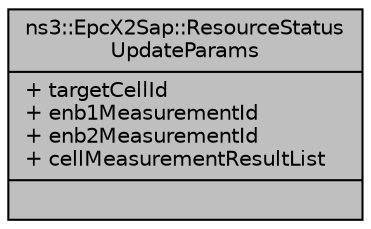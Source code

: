 digraph "ns3::EpcX2Sap::ResourceStatusUpdateParams"
{
  edge [fontname="Helvetica",fontsize="10",labelfontname="Helvetica",labelfontsize="10"];
  node [fontname="Helvetica",fontsize="10",shape=record];
  Node1 [label="{ns3::EpcX2Sap::ResourceStatus\lUpdateParams\n|+ targetCellId\l+ enb1MeasurementId\l+ enb2MeasurementId\l+ cellMeasurementResultList\l|}",height=0.2,width=0.4,color="black", fillcolor="grey75", style="filled", fontcolor="black"];
}
